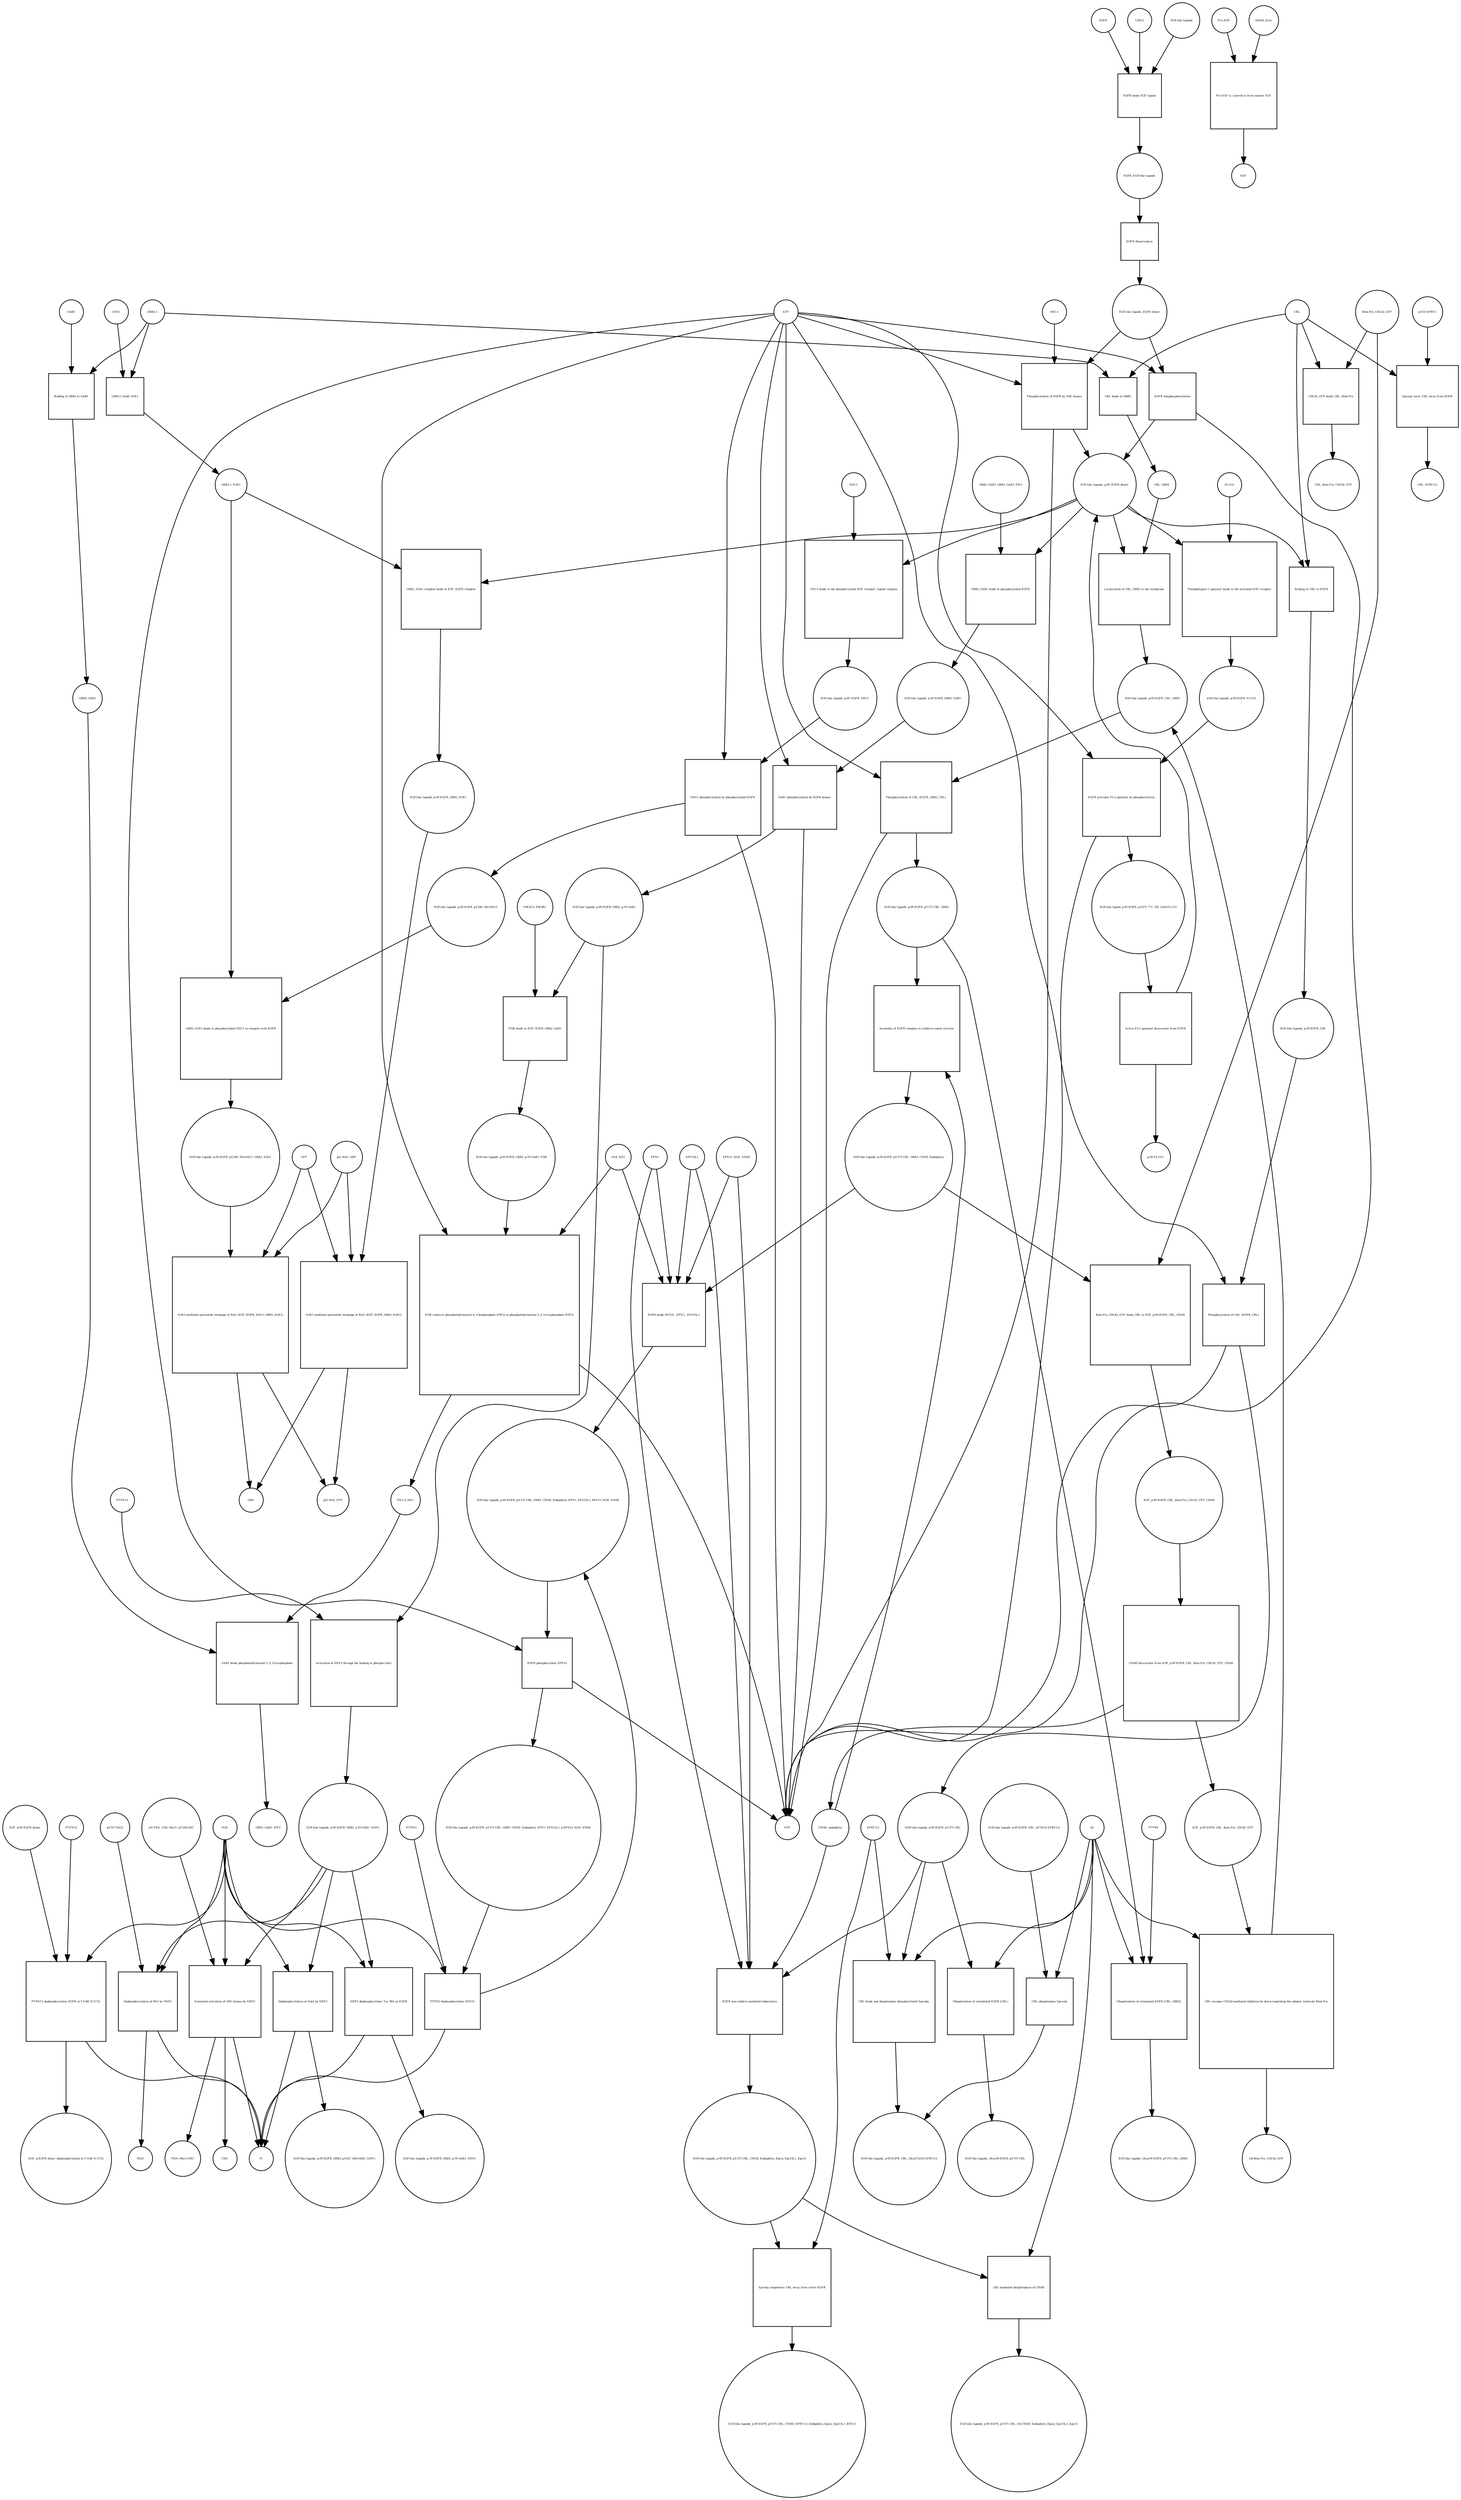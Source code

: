 strict digraph  {
"GRB2_SOS1 binds to phosphorylated SHC1 in complex with EGFR" [annotation="", bipartite=1, cls=association, fontsize=4, label="GRB2_SOS1 binds to phosphorylated SHC1 in complex with EGFR", shape=square];
"EGF-like ligands_p-6Y-EGFR_p-Y349_350-SHC1_GRB2_SOS1" [annotation="", bipartite=0, cls=complex, fontsize=4, label="EGF-like ligands_p-6Y-EGFR_p-Y349_350-SHC1_GRB2_SOS1", shape=circle];
"SOS1-mediated nucleotide exchange of RAS (EGF_EGFR_GRB2_SOS1)" [annotation="", bipartite=1, cls=process, fontsize=4, label="SOS1-mediated nucleotide exchange of RAS (EGF_EGFR_GRB2_SOS1)", shape=square];
GDP [annotation="", bipartite=0, cls="simple chemical", fontsize=4, label=GDP, shape=circle];
"CIN85 dissociates from EGF_p-6Y-EGFR_CBL_Beta-Pix_CDC42_GTP_CIN85" [annotation="", bipartite=1, cls=dissociation, fontsize=4, label="CIN85 dissociates from EGF_p-6Y-EGFR_CBL_Beta-Pix_CDC42_GTP_CIN85", shape=square];
"EGF_p-6Y-EGFR_CBL_Beta-Pix_CDC42_GTP" [annotation="", bipartite=0, cls=complex, fontsize=4, label="EGF_p-6Y-EGFR_CBL_Beta-Pix_CDC42_GTP", shape=circle];
"GRB2-1 binds SOS1" [annotation="", bipartite=1, cls=association, fontsize=4, label="GRB2-1 binds SOS1", shape=square];
"GRB2-1_SOS1" [annotation="", bipartite=0, cls=complex, fontsize=4, label="GRB2-1_SOS1", shape=circle];
H2O [annotation="", bipartite=0, cls="simple chemical", fontsize=4, label=H2O, shape=circle];
"Dephosphorylation of Gab1 by SHP2" [annotation="", bipartite=1, cls=process, fontsize=4, label="Dephosphorylation of Gab1 by SHP2", shape=square];
"GRB2_GAB1 binds to phosphorylated EGFR" [annotation="", bipartite=1, cls=association, fontsize=4, label="GRB2_GAB1 binds to phosphorylated EGFR", shape=square];
"EGF-like ligands_p-6Y-EGFR_GRB2_GAB1" [annotation="", bipartite=0, cls=complex, fontsize=4, label="EGF-like ligands_p-6Y-EGFR_GRB2_GAB1", shape=circle];
"EGFR phosphorylates EPS15" [annotation="", bipartite=1, cls=process, fontsize=4, label="EGFR phosphorylates EPS15", shape=square];
"EGF-like ligands_p-6Y-EGFR_p-Y371-CBL_GRB2_CIN85_Endophilin_EPN1_EPS15L1_p-EPS15_HGS_STAM" [annotation="", bipartite=0, cls=complex, fontsize=4, label="EGF-like ligands_p-6Y-EGFR_p-Y371-CBL_GRB2_CIN85_Endophilin_EPN1_EPS15L1_p-EPS15_HGS_STAM", shape=circle];
SHC1 [annotation="", bipartite=0, cls=macromolecule, fontsize=4, label=SHC1, shape=circle];
"SHC1 binds to the phosphorylated EGF receptor_ligand complex" [annotation="", bipartite=1, cls=association, fontsize=4, label="SHC1 binds to the phosphorylated EGF receptor_ligand complex", shape=square];
"EGF-like ligands_EGFR dimer" [annotation="", bipartite=0, cls=complex, fontsize=4, label="EGF-like ligands_EGFR dimer", shape=circle];
"EGFR autophosphorylation" [annotation="", bipartite=1, cls=process, fontsize=4, label="EGFR autophosphorylation", shape=square];
"SPRY1/2" [annotation="", bipartite=0, cls="unspecified entity", fontsize=4, label="SPRY1/2", shape=circle];
"CBL binds and ubiquitinates phosphorylated Sprouty" [annotation="", bipartite=1, cls=process, fontsize=4, label="CBL binds and ubiquitinates phosphorylated Sprouty", shape=square];
CBL [annotation="", bipartite=0, cls=macromolecule, fontsize=4, label=CBL, shape=circle];
"Sprouty lures CBL away from EGFR" [annotation="", bipartite=1, cls="omitted process", fontsize=4, label="Sprouty lures CBL away from EGFR", shape=square];
"EGF-like ligands_p-6Y EGFR dimer" [annotation="", bipartite=0, cls=complex, fontsize=4, label="EGF-like ligands_p-6Y EGFR dimer", shape=circle];
"Phospholipase C-gamma1 binds to the activated EGF receptor" [annotation="", bipartite=1, cls=association, fontsize=4, label="Phospholipase C-gamma1 binds to the activated EGF receptor", shape=square];
"Dephosphorylation of PAG by SHP2" [annotation="", bipartite=1, cls=process, fontsize=4, label="Dephosphorylation of PAG by SHP2", shape=square];
Pi [annotation="", bipartite=0, cls="simple chemical", fontsize=4, label=Pi, shape=circle];
"Beta-Pix_CDC42_GTP" [annotation="", bipartite=0, cls=complex, fontsize=4, label="Beta-Pix_CDC42_GTP", shape=circle];
"CDC42_GTP binds CBL_Beta-Pix" [annotation="", bipartite=1, cls=association, fontsize=4, label="CDC42_GTP binds CBL_Beta-Pix", shape=square];
"SOS1-mediated nucleotide exchange of RAS (EGF_EGFR_SHC1_GRB2_SOS1)" [annotation="", bipartite=1, cls=process, fontsize=4, label="SOS1-mediated nucleotide exchange of RAS (EGF_EGFR_SHC1_GRB2_SOS1)", shape=square];
"p21 RAS_GTP" [annotation="", bipartite=0, cls=complex, fontsize=4, label="p21 RAS_GTP", shape=circle];
"EGF-like ligands_p-6Y-EGFR_GRB2_p-5Y-GAB1_SHP2" [annotation="", bipartite=0, cls=complex, fontsize=4, label="EGF-like ligands_p-6Y-EGFR_GRB2_p-5Y-GAB1_SHP2", shape=circle];
EPS15_HGS_STAM [annotation="", bipartite=0, cls=complex, fontsize=4, label=EPS15_HGS_STAM, shape=circle];
"EGFR non-clathrin mediated endocytosis" [annotation="", bipartite=1, cls=association, fontsize=4, label="EGFR non-clathrin mediated endocytosis", shape=square];
Ub [annotation="", bipartite=0, cls="unspecified entity", fontsize=4, label=Ub, shape=circle];
"CBL ubiquitinates Sprouty" [annotation="", bipartite=1, cls=process, fontsize=4, label="CBL ubiquitinates Sprouty", shape=square];
"PI(4_5)P2" [annotation="", bipartite=0, cls="simple chemical", fontsize=4, label="PI(4_5)P2", shape=circle];
"PI3K converts phosphatidylinositol-4_5-bisphosphate (PIP2) to phosphatidylinositol-3_4_5-trisphosphate (PIP3)" [annotation="", bipartite=1, cls=process, fontsize=4, label="PI3K converts phosphatidylinositol-4_5-bisphosphate (PIP2) to phosphatidylinositol-3_4_5-trisphosphate (PIP3)", shape=square];
"EGF-like ligands_p-6Y-EGFR_CBL" [annotation="", bipartite=0, cls=complex, fontsize=4, label="EGF-like ligands_p-6Y-EGFR_CBL", shape=circle];
"Phosphorylation of CBL (EGFR_CBL)" [annotation="", bipartite=1, cls=process, fontsize=4, label="Phosphorylation of CBL (EGFR_CBL)", shape=square];
"EGF-like ligands_p-6Y-EGFR_PLCG1" [annotation="", bipartite=0, cls=complex, fontsize=4, label="EGF-like ligands_p-6Y-EGFR_PLCG1", shape=circle];
"EGFR activates PLC-gamma1 by phosphorylation" [annotation="", bipartite=1, cls=process, fontsize=4, label="EGFR activates PLC-gamma1 by phosphorylation", shape=square];
"EGF_p-6Y-EGFR dimer" [annotation="", bipartite=0, cls=complex, fontsize=4, label="EGF_p-6Y-EGFR dimer", shape=circle];
"PTPN12 dephosphorylates EGFR at Y1148 (Y1172)" [annotation="", bipartite=1, cls=process, fontsize=4, label="PTPN12 dephosphorylates EGFR at Y1148 (Y1172)", shape=square];
"Phosphorylation of EGFR by SRC kinase" [annotation="", bipartite=1, cls=process, fontsize=4, label="Phosphorylation of EGFR by SRC kinase", shape=square];
ADP [annotation="", bipartite=0, cls="simple chemical", fontsize=4, label=ADP, shape=circle];
"EGF-like ligands_p-6Y-EGFR_GRB2_SOS1" [annotation="", bipartite=0, cls=complex, fontsize=4, label="EGF-like ligands_p-6Y-EGFR_GRB2_SOS1", shape=circle];
"EGF-like ligands_p-6Y-EGFR_p-Y371-CBL" [annotation="", bipartite=0, cls=complex, fontsize=4, label="EGF-like ligands_p-6Y-EGFR_p-Y371-CBL", shape=circle];
"Ubiquitination of stimulated EGFR (CBL)" [annotation="", bipartite=1, cls=process, fontsize=4, label="Ubiquitination of stimulated EGFR (CBL)", shape=square];
PAG1 [annotation="", bipartite=0, cls=macromolecule, fontsize=4, label=PAG1, shape=circle];
"EGF-like ligands_p-6Y-EGFR_GRB2_p-5Y-GAB1" [annotation="", bipartite=0, cls=complex, fontsize=4, label="EGF-like ligands_p-6Y-EGFR_GRB2_p-5Y-GAB1", shape=circle];
"PI3K binds to EGF_EGFR_GRB2_GAB1" [annotation="", bipartite=1, cls=association, fontsize=4, label="PI3K binds to EGF_EGFR_GRB2_GAB1", shape=square];
ATP [annotation="", bipartite=0, cls="simple chemical", fontsize=4, label=ATP, shape=circle];
"Phosphorylation of CBL (EGFR_GRB2_CBL)" [annotation="", bipartite=1, cls=process, fontsize=4, label="Phosphorylation of CBL (EGFR_GRB2_CBL)", shape=square];
"PTPN3 dephosphorylates EPS15" [annotation="", bipartite=1, cls=process, fontsize=4, label="PTPN3 dephosphorylates EPS15", shape=square];
"Active PLC-gamma1 dissociates from EGFR" [annotation="", bipartite=1, cls=dissociation, fontsize=4, label="Active PLC-gamma1 dissociates from EGFR", shape=square];
"SHP2 dephosphorylates Tyr 992 on EGFR" [annotation="", bipartite=1, cls=process, fontsize=4, label="SHP2 dephosphorylates Tyr 992 on EGFR", shape=square];
"Ubiquitination of stimulated EGFR (CBL_GRB2)" [annotation="", bipartite=1, cls=process, fontsize=4, label="Ubiquitination of stimulated EGFR (CBL_GRB2)", shape=square];
"EGF-like ligands_Ub-p-6Y-EGFR_p-Y371-CBL_GRB2" [annotation="", bipartite=0, cls=complex, fontsize=4, label="EGF-like ligands_Ub-p-6Y-EGFR_p-Y371-CBL_GRB2", shape=circle];
"Activation of SHP2 through the binding to phospho-Gab1" [annotation="", bipartite=1, cls=association, fontsize=4, label="Activation of SHP2 through the binding to phospho-Gab1", shape=square];
"p-Y55-SPRY2" [annotation="", bipartite=0, cls=macromolecule, fontsize=4, label="p-Y55-SPRY2", shape=circle];
"SHC1 phosphorylation by phosphorylated EGFR" [annotation="", bipartite=1, cls=process, fontsize=4, label="SHC1 phosphorylation by phosphorylated EGFR", shape=square];
"p21 RAS_GDP" [annotation="", bipartite=0, cls=complex, fontsize=4, label="p21 RAS_GDP", shape=circle];
"EGF-like ligands_p-5Y-EGFR_GRB2_p-5Y-GAB1_SHP2" [annotation="", bipartite=0, cls=complex, fontsize=4, label="EGF-like ligands_p-5Y-EGFR_GRB2_p-5Y-GAB1_SHP2", shape=circle];
CIN85_endophilin [annotation="", bipartite=0, cls=complex, fontsize=4, label=CIN85_endophilin, shape=circle];
"EGF-like ligands_p-6Y-EGFR_p-Y371-CBL_GRB2_CIN85_Endophilin" [annotation="", bipartite=0, cls=complex, fontsize=4, label="EGF-like ligands_p-6Y-EGFR_p-Y371-CBL_GRB2_CIN85_Endophilin", shape=circle];
"Beta-Pix_CDC42_GTP binds CBL in EGF_p-6Y-EGFR_CBL_CIN85" [annotation="", bipartite=1, cls=association, fontsize=4, label="Beta-Pix_CDC42_GTP binds CBL in EGF_p-6Y-EGFR_CBL_CIN85", shape=square];
"CBL escapes CDC42-mediated inhibition by down-regulating the adaptor molecule Beta-Pix" [annotation="", bipartite=1, cls=process, fontsize=4, label="CBL escapes CDC42-mediated inhibition by down-regulating the adaptor molecule Beta-Pix", shape=square];
"EGF-like ligands_p-6Y-EGFR_GRB2_p-5Y-GAB1_PI3K" [annotation="", bipartite=0, cls=complex, fontsize=4, label="EGF-like ligands_p-6Y-EGFR_GRB2_p-5Y-GAB1_PI3K", shape=circle];
"Assembly of EGFR complex in clathrin-coated vesicles" [annotation="", bipartite=1, cls=association, fontsize=4, label="Assembly of EGFR complex in clathrin-coated vesicles", shape=square];
PTPN3 [annotation="", bipartite=0, cls=macromolecule, fontsize=4, label=PTPN3, shape=circle];
"EGF-like ligands_p-6Y-EGFR_p-Y371-CBL_GRB2" [annotation="", bipartite=0, cls=complex, fontsize=4, label="EGF-like ligands_p-6Y-EGFR_p-Y371-CBL_GRB2", shape=circle];
EGFR [annotation="", bipartite=0, cls=macromolecule, fontsize=4, label=EGFR, shape=circle];
"EGFR binds EGF ligand" [annotation="", bipartite=1, cls=association, fontsize=4, label="EGFR binds EGF ligand", shape=square];
GTP [annotation="", bipartite=0, cls="simple chemical", fontsize=4, label=GTP, shape=circle];
"EGFR_EGF-like ligands" [annotation="", bipartite=0, cls=complex, fontsize=4, label="EGFR_EGF-like ligands", shape=circle];
"EGFR dimerization" [annotation="", bipartite=1, cls=association, fontsize=4, label="EGFR dimerization", shape=square];
"Sustained activation of SRC kinase by SHP2" [annotation="", bipartite=1, cls=process, fontsize=4, label="Sustained activation of SRC kinase by SHP2", shape=square];
GRB2_GAB1_GRB2_GAB1_PIP3 [annotation="", bipartite=0, cls="unspecified entity", fontsize=4, label=GRB2_GAB1_GRB2_GAB1_PIP3, shape=circle];
"Binding of CBL to EGFR" [annotation="", bipartite=1, cls=association, fontsize=4, label="Binding of CBL to EGFR", shape=square];
"Ub-Beta-Pix_CDC42_GTP" [annotation="", bipartite=0, cls=complex, fontsize=4, label="Ub-Beta-Pix_CDC42_GTP", shape=circle];
"GRB2_SOS1 complex binds to EGF_EGFR complex" [annotation="", bipartite=1, cls=association, fontsize=4, label="GRB2_SOS1 complex binds to EGF_EGFR complex", shape=square];
"Binding of GRB2 to GAB1" [annotation="", bipartite=1, cls=association, fontsize=4, label="Binding of GRB2 to GAB1", shape=square];
GRB2_GAB1 [annotation="", bipartite=0, cls=complex, fontsize=4, label=GRB2_GAB1, shape=circle];
SOS1 [annotation="", bipartite=0, cls=macromolecule, fontsize=4, label=SOS1, shape=circle];
"GAB1 binds phosphatidylinositol-3_4_5-trisphosphate" [annotation="", bipartite=1, cls=association, fontsize=4, label="GAB1 binds phosphatidylinositol-3_4_5-trisphosphate", shape=square];
GRB2_GAB1_PIP3 [annotation="", bipartite=0, cls=complex, fontsize=4, label=GRB2_GAB1_PIP3, shape=circle];
"EGF-like ligands_p-6Y-EGFR_p-Y371-CBL_GRB2_CIN85_Endophilin_EPN1_EPS15L1_EPS15_HGS_STAM" [annotation="", bipartite=0, cls=complex, fontsize=4, label="EGF-like ligands_p-6Y-EGFR_p-Y371-CBL_GRB2_CIN85_Endophilin_EPN1_EPS15L1_EPS15_HGS_STAM", shape=circle];
PTPN11 [annotation="", bipartite=0, cls=macromolecule, fontsize=4, label=PTPN11, shape=circle];
"Sprouty sequesters CBL away from active EGFR" [annotation="", bipartite=1, cls=association, fontsize=4, label="Sprouty sequesters CBL away from active EGFR", shape=square];
PLCG1 [annotation="", bipartite=0, cls=macromolecule, fontsize=4, label=PLCG1, shape=circle];
"EGF-like ligands_p-6Y EGFR_SHC1" [annotation="", bipartite=0, cls=complex, fontsize=4, label="EGF-like ligands_p-6Y EGFR_SHC1", shape=circle];
EPS15L1 [annotation="", bipartite=0, cls=macromolecule, fontsize=4, label=EPS15L1, shape=circle];
"EGFR binds EPS15_ EPN1_ EPS15L1" [annotation="", bipartite=1, cls=association, fontsize=4, label="EGFR binds EPS15_ EPN1_ EPS15L1", shape=square];
EPN1 [annotation="", bipartite=0, cls=macromolecule, fontsize=4, label=EPN1, shape=circle];
"GAB1 phosphorylation by EGFR kinase" [annotation="", bipartite=1, cls=process, fontsize=4, label="GAB1 phosphorylation by EGFR kinase", shape=square];
"CBL-mediated ubiquitination of CIN85" [annotation="", bipartite=1, cls=process, fontsize=4, label="CBL-mediated ubiquitination of CIN85", shape=square];
"EGF-like ligands_p-6Y-EGFR_p-Y371-CBL_Ub-CIN85_Endophilin_Epsin_Eps15L1_Eps15" [annotation="", bipartite=0, cls=complex, fontsize=4, label="EGF-like ligands_p-6Y-EGFR_p-Y371-CBL_Ub-CIN85_Endophilin_Epsin_Eps15L1_Eps15", shape=circle];
"PI(3_4_5)P3" [annotation="", bipartite=0, cls="simple chemical", fontsize=4, label="PI(3_4_5)P3", shape=circle];
"EGF-like ligands_Ub-p-6Y-EGFR_p-Y371-CBL" [annotation="", bipartite=0, cls=complex, fontsize=4, label="EGF-like ligands_Ub-p-6Y-EGFR_p-Y371-CBL", shape=circle];
"p-Y317-PAG1" [annotation="", bipartite=0, cls=macromolecule, fontsize=4, label="p-Y317-PAG1", shape=circle];
"EGF-like ligands_p-6Y-EGFR_p-Y349_350-SHC1" [annotation="", bipartite=0, cls=complex, fontsize=4, label="EGF-like ligands_p-6Y-EGFR_p-Y349_350-SHC1", shape=circle];
"EGF_p-6Y-EGFR_CBL_Beta-Pix_CDC42_GTP_CIN85" [annotation="", bipartite=0, cls=complex, fontsize=4, label="EGF_p-6Y-EGFR_CBL_Beta-Pix_CDC42_GTP_CIN85", shape=circle];
"CBL_Beta-Pix_CDC42_GTP" [annotation="", bipartite=0, cls=complex, fontsize=4, label="CBL_Beta-Pix_CDC42_GTP", shape=circle];
"GRB2-1" [annotation="", bipartite=0, cls=macromolecule, fontsize=4, label="GRB2-1", shape=circle];
"CBL binds to GRB2" [annotation="", bipartite=1, cls=association, fontsize=4, label="CBL binds to GRB2", shape=square];
PTPN12 [annotation="", bipartite=0, cls=macromolecule, fontsize=4, label=PTPN12, shape=circle];
"EGF-like ligands_p-6Y-EGFR_p-Y371-CBL_CIN85_Endophilin_Epsin_Eps15L1_Eps15" [annotation="", bipartite=0, cls=complex, fontsize=4, label="EGF-like ligands_p-6Y-EGFR_p-Y371-CBL_CIN85_Endophilin_Epsin_Eps15L1_Eps15", shape=circle];
GAB1 [annotation="", bipartite=0, cls=macromolecule, fontsize=4, label=GAB1, shape=circle];
"EGF-like ligands_p-6Y-EGFR_CBL_p-Y53/55-SPRY1/2" [annotation="", bipartite=0, cls=complex, fontsize=4, label="EGF-like ligands_p-6Y-EGFR_CBL_p-Y53/55-SPRY1/2", shape=circle];
"Pro-EGF" [annotation="", bipartite=0, cls=macromolecule, fontsize=4, label="Pro-EGF", shape=circle];
"Pro-EGF is cleaved to form mature EGF" [annotation="", bipartite=1, cls=process, fontsize=4, label="Pro-EGF is cleaved to form mature EGF", shape=square];
"CBL_SPRY1/2" [annotation="", bipartite=0, cls=complex, fontsize=4, label="CBL_SPRY1/2", shape=circle];
"EGF-like ligand_p-6Y-EGFR_p-Y472_771_783_1254-PLCG1" [annotation="", bipartite=0, cls=complex, fontsize=4, label="EGF-like ligand_p-6Y-EGFR_p-Y472_771_783_1254-PLCG1", shape=circle];
EGF [annotation="", bipartite=0, cls=macromolecule, fontsize=4, label=EGF, shape=circle];
PIK3CA_PIK3R1 [annotation="", bipartite=0, cls=complex, fontsize=4, label=PIK3CA_PIK3R1, shape=circle];
CBL_GRB2 [annotation="", bipartite=0, cls=complex, fontsize=4, label=CBL_GRB2, shape=circle];
PTPRK [annotation="", bipartite=0, cls=macromolecule, fontsize=4, label=PTPRK, shape=circle];
"Localization of CBL_GRB2 to the membrane" [annotation="", bipartite=1, cls=association, fontsize=4, label="Localization of CBL_GRB2 to the membrane", shape=square];
"EGF-like ligands_p-6Y-EGFR_p-Y371-CBL_CIN85_SPRY1/2_Endophilin_Epsin_Eps15L1_EPS15" [annotation="", bipartite=0, cls=complex, fontsize=4, label="EGF-like ligands_p-6Y-EGFR_p-Y371-CBL_CIN85_SPRY1/2_Endophilin_Epsin_Eps15L1_EPS15", shape=circle];
"p-Y-PXN_CSK_MyrG_p-Y530-SRC" [annotation="", bipartite=0, cls=complex, fontsize=4, label="p-Y-PXN_CSK_MyrG_p-Y530-SRC", shape=circle];
CSK [annotation="", bipartite=0, cls=macromolecule, fontsize=4, label=CSK, shape=circle];
"EGF-like ligands_p-6Y-EGFR_CBL_GRB2" [annotation="", bipartite=0, cls=complex, fontsize=4, label="EGF-like ligands_p-6Y-EGFR_CBL_GRB2", shape=circle];
"EGF-like ligands_p-6Y-EGFR_CBL_Ub-p-Y53/55-SPRY1/2" [annotation="", bipartite=0, cls=complex, fontsize=4, label="EGF-like ligands_p-6Y-EGFR_CBL_Ub-p-Y53/55-SPRY1/2", shape=circle];
"ADAM_Zn2+" [annotation="", bipartite=0, cls=complex, fontsize=4, label="ADAM_Zn2+", shape=circle];
"SRC-1" [annotation="", bipartite=0, cls=macromolecule, fontsize=4, label="SRC-1", shape=circle];
LRIG1 [annotation="", bipartite=0, cls=macromolecule, fontsize=4, label=LRIG1, shape=circle];
"EGF-like ligands" [annotation="", bipartite=0, cls="unspecified entity", fontsize=4, label="EGF-like ligands", shape=circle];
"p-4Y-PLCG1" [annotation="", bipartite=0, cls=macromolecule, fontsize=4, label="p-4Y-PLCG1", shape=circle];
"EGF-like ligands_p-6Y-EGFR_GRB2_p-Y627_659-GAB1_SHP2" [annotation="", bipartite=0, cls=complex, fontsize=4, label="EGF-like ligands_p-6Y-EGFR_GRB2_p-Y627_659-GAB1_SHP2", shape=circle];
"EGF_p-EGFR dimer dephosphorylated at Y1148 (Y1172)" [annotation="", bipartite=0, cls=complex, fontsize=4, label="EGF_p-EGFR dimer dephosphorylated at Y1148 (Y1172)", shape=circle];
"PXN_MyrG-SRC" [annotation="", bipartite=0, cls=complex, fontsize=4, label="PXN_MyrG-SRC", shape=circle];
"GRB2_SOS1 binds to phosphorylated SHC1 in complex with EGFR" -> "EGF-like ligands_p-6Y-EGFR_p-Y349_350-SHC1_GRB2_SOS1"  [annotation="", interaction_type=production];
"EGF-like ligands_p-6Y-EGFR_p-Y349_350-SHC1_GRB2_SOS1" -> "SOS1-mediated nucleotide exchange of RAS (EGF_EGFR_SHC1_GRB2_SOS1)"  [annotation="", interaction_type=catalysis];
"SOS1-mediated nucleotide exchange of RAS (EGF_EGFR_GRB2_SOS1)" -> GDP  [annotation="", interaction_type=production];
"SOS1-mediated nucleotide exchange of RAS (EGF_EGFR_GRB2_SOS1)" -> "p21 RAS_GTP"  [annotation="", interaction_type=production];
"CIN85 dissociates from EGF_p-6Y-EGFR_CBL_Beta-Pix_CDC42_GTP_CIN85" -> "EGF_p-6Y-EGFR_CBL_Beta-Pix_CDC42_GTP"  [annotation="", interaction_type=production];
"CIN85 dissociates from EGF_p-6Y-EGFR_CBL_Beta-Pix_CDC42_GTP_CIN85" -> CIN85_endophilin  [annotation="", interaction_type=production];
"EGF_p-6Y-EGFR_CBL_Beta-Pix_CDC42_GTP" -> "CBL escapes CDC42-mediated inhibition by down-regulating the adaptor molecule Beta-Pix"  [annotation="", interaction_type=catalysis];
"GRB2-1 binds SOS1" -> "GRB2-1_SOS1"  [annotation="", interaction_type=production];
"GRB2-1_SOS1" -> "GRB2_SOS1 complex binds to EGF_EGFR complex"  [annotation="", interaction_type=consumption];
"GRB2-1_SOS1" -> "GRB2_SOS1 binds to phosphorylated SHC1 in complex with EGFR"  [annotation="", interaction_type=consumption];
H2O -> "Dephosphorylation of Gab1 by SHP2"  [annotation="", interaction_type=consumption];
H2O -> "PTPN3 dephosphorylates EPS15"  [annotation="", interaction_type=consumption];
H2O -> "PTPN12 dephosphorylates EGFR at Y1148 (Y1172)"  [annotation="", interaction_type=consumption];
H2O -> "Sustained activation of SRC kinase by SHP2"  [annotation="", interaction_type=consumption];
H2O -> "Dephosphorylation of PAG by SHP2"  [annotation="", interaction_type=consumption];
H2O -> "SHP2 dephosphorylates Tyr 992 on EGFR"  [annotation="", interaction_type=consumption];
"Dephosphorylation of Gab1 by SHP2" -> Pi  [annotation="", interaction_type=production];
"Dephosphorylation of Gab1 by SHP2" -> "EGF-like ligands_p-6Y-EGFR_GRB2_p-Y627_659-GAB1_SHP2"  [annotation="", interaction_type=production];
"GRB2_GAB1 binds to phosphorylated EGFR" -> "EGF-like ligands_p-6Y-EGFR_GRB2_GAB1"  [annotation="", interaction_type=production];
"EGF-like ligands_p-6Y-EGFR_GRB2_GAB1" -> "GAB1 phosphorylation by EGFR kinase"  [annotation="", interaction_type=catalysis];
"EGFR phosphorylates EPS15" -> "EGF-like ligands_p-6Y-EGFR_p-Y371-CBL_GRB2_CIN85_Endophilin_EPN1_EPS15L1_p-EPS15_HGS_STAM"  [annotation="", interaction_type=production];
"EGFR phosphorylates EPS15" -> ADP  [annotation="", interaction_type=production];
"EGF-like ligands_p-6Y-EGFR_p-Y371-CBL_GRB2_CIN85_Endophilin_EPN1_EPS15L1_p-EPS15_HGS_STAM" -> "PTPN3 dephosphorylates EPS15"  [annotation="", interaction_type=consumption];
SHC1 -> "SHC1 binds to the phosphorylated EGF receptor_ligand complex"  [annotation="", interaction_type=consumption];
"SHC1 binds to the phosphorylated EGF receptor_ligand complex" -> "EGF-like ligands_p-6Y EGFR_SHC1"  [annotation="", interaction_type=production];
"EGF-like ligands_EGFR dimer" -> "EGFR autophosphorylation"  [annotation="", interaction_type=catalysis];
"EGF-like ligands_EGFR dimer" -> "Phosphorylation of EGFR by SRC kinase"  [annotation="", interaction_type=consumption];
"EGFR autophosphorylation" -> ADP  [annotation="", interaction_type=production];
"EGFR autophosphorylation" -> "EGF-like ligands_p-6Y EGFR dimer"  [annotation="", interaction_type=production];
"SPRY1/2" -> "CBL binds and ubiquitinates phosphorylated Sprouty"  [annotation="", interaction_type=consumption];
"SPRY1/2" -> "Sprouty sequesters CBL away from active EGFR"  [annotation="", interaction_type=consumption];
"CBL binds and ubiquitinates phosphorylated Sprouty" -> "EGF-like ligands_p-6Y-EGFR_CBL_Ub-p-Y53/55-SPRY1/2"  [annotation="", interaction_type=production];
CBL -> "Sprouty lures CBL away from EGFR"  [annotation="", interaction_type=consumption];
CBL -> "CDC42_GTP binds CBL_Beta-Pix"  [annotation="", interaction_type=consumption];
CBL -> "CBL binds to GRB2"  [annotation="", interaction_type=consumption];
CBL -> "Binding of CBL to EGFR"  [annotation="", interaction_type=consumption];
"Sprouty lures CBL away from EGFR" -> "CBL_SPRY1/2"  [annotation="", interaction_type=production];
"EGF-like ligands_p-6Y EGFR dimer" -> "Phospholipase C-gamma1 binds to the activated EGF receptor"  [annotation="", interaction_type=consumption];
"EGF-like ligands_p-6Y EGFR dimer" -> "GRB2_GAB1 binds to phosphorylated EGFR"  [annotation="", interaction_type=consumption];
"EGF-like ligands_p-6Y EGFR dimer" -> "SHC1 binds to the phosphorylated EGF receptor_ligand complex"  [annotation="", interaction_type=consumption];
"EGF-like ligands_p-6Y EGFR dimer" -> "Binding of CBL to EGFR"  [annotation="", interaction_type=consumption];
"EGF-like ligands_p-6Y EGFR dimer" -> "GRB2_SOS1 complex binds to EGF_EGFR complex"  [annotation="", interaction_type=consumption];
"EGF-like ligands_p-6Y EGFR dimer" -> "Localization of CBL_GRB2 to the membrane"  [annotation="", interaction_type=consumption];
"Phospholipase C-gamma1 binds to the activated EGF receptor" -> "EGF-like ligands_p-6Y-EGFR_PLCG1"  [annotation="", interaction_type=production];
"Dephosphorylation of PAG by SHP2" -> Pi  [annotation="", interaction_type=production];
"Dephosphorylation of PAG by SHP2" -> PAG1  [annotation="", interaction_type=production];
"Beta-Pix_CDC42_GTP" -> "CDC42_GTP binds CBL_Beta-Pix"  [annotation="", interaction_type=consumption];
"Beta-Pix_CDC42_GTP" -> "Beta-Pix_CDC42_GTP binds CBL in EGF_p-6Y-EGFR_CBL_CIN85"  [annotation="", interaction_type=consumption];
"CDC42_GTP binds CBL_Beta-Pix" -> "CBL_Beta-Pix_CDC42_GTP"  [annotation="", interaction_type=production];
"SOS1-mediated nucleotide exchange of RAS (EGF_EGFR_SHC1_GRB2_SOS1)" -> "p21 RAS_GTP"  [annotation="", interaction_type=production];
"SOS1-mediated nucleotide exchange of RAS (EGF_EGFR_SHC1_GRB2_SOS1)" -> GDP  [annotation="", interaction_type=production];
"EGF-like ligands_p-6Y-EGFR_GRB2_p-5Y-GAB1_SHP2" -> "Dephosphorylation of Gab1 by SHP2"  [annotation="", interaction_type=consumption];
"EGF-like ligands_p-6Y-EGFR_GRB2_p-5Y-GAB1_SHP2" -> "SHP2 dephosphorylates Tyr 992 on EGFR"  [annotation="", interaction_type=catalysis];
"EGF-like ligands_p-6Y-EGFR_GRB2_p-5Y-GAB1_SHP2" -> "Sustained activation of SRC kinase by SHP2"  [annotation="", interaction_type=catalysis];
"EGF-like ligands_p-6Y-EGFR_GRB2_p-5Y-GAB1_SHP2" -> "Dephosphorylation of PAG by SHP2"  [annotation="", interaction_type=catalysis];
EPS15_HGS_STAM -> "EGFR non-clathrin mediated endocytosis"  [annotation="", interaction_type=consumption];
EPS15_HGS_STAM -> "EGFR binds EPS15_ EPN1_ EPS15L1"  [annotation="", interaction_type=consumption];
"EGFR non-clathrin mediated endocytosis" -> "EGF-like ligands_p-6Y-EGFR_p-Y371-CBL_CIN85_Endophilin_Epsin_Eps15L1_Eps15"  [annotation="", interaction_type=production];
Ub -> "CBL ubiquitinates Sprouty"  [annotation="", interaction_type=consumption];
Ub -> "CBL escapes CDC42-mediated inhibition by down-regulating the adaptor molecule Beta-Pix"  [annotation="", interaction_type=consumption];
Ub -> "Ubiquitination of stimulated EGFR (CBL)"  [annotation="", interaction_type=consumption];
Ub -> "Ubiquitination of stimulated EGFR (CBL_GRB2)"  [annotation="", interaction_type=consumption];
Ub -> "CBL binds and ubiquitinates phosphorylated Sprouty"  [annotation="", interaction_type=consumption];
Ub -> "CBL-mediated ubiquitination of CIN85"  [annotation="", interaction_type=consumption];
"CBL ubiquitinates Sprouty" -> "EGF-like ligands_p-6Y-EGFR_CBL_Ub-p-Y53/55-SPRY1/2"  [annotation="", interaction_type=production];
"PI(4_5)P2" -> "PI3K converts phosphatidylinositol-4_5-bisphosphate (PIP2) to phosphatidylinositol-3_4_5-trisphosphate (PIP3)"  [annotation="", interaction_type=consumption];
"PI(4_5)P2" -> "EGFR binds EPS15_ EPN1_ EPS15L1"  [annotation="", interaction_type=consumption];
"PI3K converts phosphatidylinositol-4_5-bisphosphate (PIP2) to phosphatidylinositol-3_4_5-trisphosphate (PIP3)" -> ADP  [annotation="", interaction_type=production];
"PI3K converts phosphatidylinositol-4_5-bisphosphate (PIP2) to phosphatidylinositol-3_4_5-trisphosphate (PIP3)" -> "PI(3_4_5)P3"  [annotation="", interaction_type=production];
"EGF-like ligands_p-6Y-EGFR_CBL" -> "Phosphorylation of CBL (EGFR_CBL)"  [annotation="", interaction_type=catalysis];
"Phosphorylation of CBL (EGFR_CBL)" -> "EGF-like ligands_p-6Y-EGFR_p-Y371-CBL"  [annotation="", interaction_type=production];
"Phosphorylation of CBL (EGFR_CBL)" -> ADP  [annotation="", interaction_type=production];
"EGF-like ligands_p-6Y-EGFR_PLCG1" -> "EGFR activates PLC-gamma1 by phosphorylation"  [annotation="", interaction_type=catalysis];
"EGFR activates PLC-gamma1 by phosphorylation" -> ADP  [annotation="", interaction_type=production];
"EGFR activates PLC-gamma1 by phosphorylation" -> "EGF-like ligand_p-6Y-EGFR_p-Y472_771_783_1254-PLCG1"  [annotation="", interaction_type=production];
"EGF_p-6Y-EGFR dimer" -> "PTPN12 dephosphorylates EGFR at Y1148 (Y1172)"  [annotation="", interaction_type=consumption];
"PTPN12 dephosphorylates EGFR at Y1148 (Y1172)" -> Pi  [annotation="", interaction_type=production];
"PTPN12 dephosphorylates EGFR at Y1148 (Y1172)" -> "EGF_p-EGFR dimer dephosphorylated at Y1148 (Y1172)"  [annotation="", interaction_type=production];
"Phosphorylation of EGFR by SRC kinase" -> ADP  [annotation="", interaction_type=production];
"Phosphorylation of EGFR by SRC kinase" -> "EGF-like ligands_p-6Y EGFR dimer"  [annotation="", interaction_type=production];
"EGF-like ligands_p-6Y-EGFR_GRB2_SOS1" -> "SOS1-mediated nucleotide exchange of RAS (EGF_EGFR_GRB2_SOS1)"  [annotation="", interaction_type=catalysis];
"EGF-like ligands_p-6Y-EGFR_p-Y371-CBL" -> "Ubiquitination of stimulated EGFR (CBL)"  [annotation="", interaction_type=consumption];
"EGF-like ligands_p-6Y-EGFR_p-Y371-CBL" -> "CBL binds and ubiquitinates phosphorylated Sprouty"  [annotation="", interaction_type=catalysis];
"EGF-like ligands_p-6Y-EGFR_p-Y371-CBL" -> "EGFR non-clathrin mediated endocytosis"  [annotation="", interaction_type=consumption];
"Ubiquitination of stimulated EGFR (CBL)" -> "EGF-like ligands_Ub-p-6Y-EGFR_p-Y371-CBL"  [annotation="", interaction_type=production];
"EGF-like ligands_p-6Y-EGFR_GRB2_p-5Y-GAB1" -> "PI3K binds to EGF_EGFR_GRB2_GAB1"  [annotation="", interaction_type=consumption];
"EGF-like ligands_p-6Y-EGFR_GRB2_p-5Y-GAB1" -> "Activation of SHP2 through the binding to phospho-Gab1"  [annotation="", interaction_type=consumption];
"PI3K binds to EGF_EGFR_GRB2_GAB1" -> "EGF-like ligands_p-6Y-EGFR_GRB2_p-5Y-GAB1_PI3K"  [annotation="", interaction_type=production];
ATP -> "EGFR activates PLC-gamma1 by phosphorylation"  [annotation="", interaction_type=consumption];
ATP -> "Phosphorylation of CBL (EGFR_GRB2_CBL)"  [annotation="", interaction_type=consumption];
ATP -> "EGFR autophosphorylation"  [annotation="", interaction_type=consumption];
ATP -> "Phosphorylation of CBL (EGFR_CBL)"  [annotation="", interaction_type=consumption];
ATP -> "GAB1 phosphorylation by EGFR kinase"  [annotation="", interaction_type=consumption];
ATP -> "PI3K converts phosphatidylinositol-4_5-bisphosphate (PIP2) to phosphatidylinositol-3_4_5-trisphosphate (PIP3)"  [annotation="", interaction_type=consumption];
ATP -> "Phosphorylation of EGFR by SRC kinase"  [annotation="", interaction_type=consumption];
ATP -> "EGFR phosphorylates EPS15"  [annotation="", interaction_type=consumption];
ATP -> "SHC1 phosphorylation by phosphorylated EGFR"  [annotation="", interaction_type=consumption];
"Phosphorylation of CBL (EGFR_GRB2_CBL)" -> ADP  [annotation="", interaction_type=production];
"Phosphorylation of CBL (EGFR_GRB2_CBL)" -> "EGF-like ligands_p-6Y-EGFR_p-Y371-CBL_GRB2"  [annotation="", interaction_type=production];
"PTPN3 dephosphorylates EPS15" -> "EGF-like ligands_p-6Y-EGFR_p-Y371-CBL_GRB2_CIN85_Endophilin_EPN1_EPS15L1_EPS15_HGS_STAM"  [annotation="", interaction_type=production];
"PTPN3 dephosphorylates EPS15" -> Pi  [annotation="", interaction_type=production];
"Active PLC-gamma1 dissociates from EGFR" -> "EGF-like ligands_p-6Y EGFR dimer"  [annotation="", interaction_type=production];
"Active PLC-gamma1 dissociates from EGFR" -> "p-4Y-PLCG1"  [annotation="", interaction_type=production];
"SHP2 dephosphorylates Tyr 992 on EGFR" -> "EGF-like ligands_p-5Y-EGFR_GRB2_p-5Y-GAB1_SHP2"  [annotation="", interaction_type=production];
"SHP2 dephosphorylates Tyr 992 on EGFR" -> Pi  [annotation="", interaction_type=production];
"Ubiquitination of stimulated EGFR (CBL_GRB2)" -> "EGF-like ligands_Ub-p-6Y-EGFR_p-Y371-CBL_GRB2"  [annotation="", interaction_type=production];
"Activation of SHP2 through the binding to phospho-Gab1" -> "EGF-like ligands_p-6Y-EGFR_GRB2_p-5Y-GAB1_SHP2"  [annotation="", interaction_type=production];
"p-Y55-SPRY2" -> "Sprouty lures CBL away from EGFR"  [annotation="", interaction_type=consumption];
"SHC1 phosphorylation by phosphorylated EGFR" -> ADP  [annotation="", interaction_type=production];
"SHC1 phosphorylation by phosphorylated EGFR" -> "EGF-like ligands_p-6Y-EGFR_p-Y349_350-SHC1"  [annotation="", interaction_type=production];
"p21 RAS_GDP" -> "SOS1-mediated nucleotide exchange of RAS (EGF_EGFR_SHC1_GRB2_SOS1)"  [annotation="", interaction_type=consumption];
"p21 RAS_GDP" -> "SOS1-mediated nucleotide exchange of RAS (EGF_EGFR_GRB2_SOS1)"  [annotation="", interaction_type=consumption];
CIN85_endophilin -> "EGFR non-clathrin mediated endocytosis"  [annotation="", interaction_type=consumption];
CIN85_endophilin -> "Assembly of EGFR complex in clathrin-coated vesicles"  [annotation="", interaction_type=consumption];
"EGF-like ligands_p-6Y-EGFR_p-Y371-CBL_GRB2_CIN85_Endophilin" -> "Beta-Pix_CDC42_GTP binds CBL in EGF_p-6Y-EGFR_CBL_CIN85"  [annotation="", interaction_type=consumption];
"EGF-like ligands_p-6Y-EGFR_p-Y371-CBL_GRB2_CIN85_Endophilin" -> "EGFR binds EPS15_ EPN1_ EPS15L1"  [annotation="", interaction_type=consumption];
"Beta-Pix_CDC42_GTP binds CBL in EGF_p-6Y-EGFR_CBL_CIN85" -> "EGF_p-6Y-EGFR_CBL_Beta-Pix_CDC42_GTP_CIN85"  [annotation="", interaction_type=production];
"CBL escapes CDC42-mediated inhibition by down-regulating the adaptor molecule Beta-Pix" -> "Ub-Beta-Pix_CDC42_GTP"  [annotation="", interaction_type=production];
"CBL escapes CDC42-mediated inhibition by down-regulating the adaptor molecule Beta-Pix" -> "EGF-like ligands_p-6Y-EGFR_CBL_GRB2"  [annotation="", interaction_type=production];
"EGF-like ligands_p-6Y-EGFR_GRB2_p-5Y-GAB1_PI3K" -> "PI3K converts phosphatidylinositol-4_5-bisphosphate (PIP2) to phosphatidylinositol-3_4_5-trisphosphate (PIP3)"  [annotation="", interaction_type=catalysis];
"Assembly of EGFR complex in clathrin-coated vesicles" -> "EGF-like ligands_p-6Y-EGFR_p-Y371-CBL_GRB2_CIN85_Endophilin"  [annotation="", interaction_type=production];
PTPN3 -> "PTPN3 dephosphorylates EPS15"  [annotation="", interaction_type=catalysis];
"EGF-like ligands_p-6Y-EGFR_p-Y371-CBL_GRB2" -> "Ubiquitination of stimulated EGFR (CBL_GRB2)"  [annotation="", interaction_type=consumption];
"EGF-like ligands_p-6Y-EGFR_p-Y371-CBL_GRB2" -> "Assembly of EGFR complex in clathrin-coated vesicles"  [annotation="", interaction_type=consumption];
EGFR -> "EGFR binds EGF ligand"  [annotation="", interaction_type=consumption];
"EGFR binds EGF ligand" -> "EGFR_EGF-like ligands"  [annotation="", interaction_type=production];
GTP -> "SOS1-mediated nucleotide exchange of RAS (EGF_EGFR_GRB2_SOS1)"  [annotation="", interaction_type=consumption];
GTP -> "SOS1-mediated nucleotide exchange of RAS (EGF_EGFR_SHC1_GRB2_SOS1)"  [annotation="", interaction_type=consumption];
"EGFR_EGF-like ligands" -> "EGFR dimerization"  [annotation="", interaction_type=consumption];
"EGFR dimerization" -> "EGF-like ligands_EGFR dimer"  [annotation="", interaction_type=production];
"Sustained activation of SRC kinase by SHP2" -> CSK  [annotation="", interaction_type=production];
"Sustained activation of SRC kinase by SHP2" -> Pi  [annotation="", interaction_type=production];
"Sustained activation of SRC kinase by SHP2" -> "PXN_MyrG-SRC"  [annotation="", interaction_type=production];
GRB2_GAB1_GRB2_GAB1_PIP3 -> "GRB2_GAB1 binds to phosphorylated EGFR"  [annotation="", interaction_type=consumption];
"Binding of CBL to EGFR" -> "EGF-like ligands_p-6Y-EGFR_CBL"  [annotation="", interaction_type=production];
"GRB2_SOS1 complex binds to EGF_EGFR complex" -> "EGF-like ligands_p-6Y-EGFR_GRB2_SOS1"  [annotation="", interaction_type=production];
"Binding of GRB2 to GAB1" -> GRB2_GAB1  [annotation="", interaction_type=production];
GRB2_GAB1 -> "GAB1 binds phosphatidylinositol-3_4_5-trisphosphate"  [annotation="", interaction_type=consumption];
SOS1 -> "GRB2-1 binds SOS1"  [annotation="", interaction_type=consumption];
"GAB1 binds phosphatidylinositol-3_4_5-trisphosphate" -> GRB2_GAB1_PIP3  [annotation="", interaction_type=production];
"EGF-like ligands_p-6Y-EGFR_p-Y371-CBL_GRB2_CIN85_Endophilin_EPN1_EPS15L1_EPS15_HGS_STAM" -> "EGFR phosphorylates EPS15"  [annotation="", interaction_type=catalysis];
PTPN11 -> "Activation of SHP2 through the binding to phospho-Gab1"  [annotation="", interaction_type=consumption];
"Sprouty sequesters CBL away from active EGFR" -> "EGF-like ligands_p-6Y-EGFR_p-Y371-CBL_CIN85_SPRY1/2_Endophilin_Epsin_Eps15L1_EPS15"  [annotation="", interaction_type=production];
PLCG1 -> "Phospholipase C-gamma1 binds to the activated EGF receptor"  [annotation="", interaction_type=consumption];
"EGF-like ligands_p-6Y EGFR_SHC1" -> "SHC1 phosphorylation by phosphorylated EGFR"  [annotation="", interaction_type=catalysis];
EPS15L1 -> "EGFR binds EPS15_ EPN1_ EPS15L1"  [annotation="", interaction_type=consumption];
EPS15L1 -> "EGFR non-clathrin mediated endocytosis"  [annotation="", interaction_type=consumption];
"EGFR binds EPS15_ EPN1_ EPS15L1" -> "EGF-like ligands_p-6Y-EGFR_p-Y371-CBL_GRB2_CIN85_Endophilin_EPN1_EPS15L1_EPS15_HGS_STAM"  [annotation="", interaction_type=production];
EPN1 -> "EGFR binds EPS15_ EPN1_ EPS15L1"  [annotation="", interaction_type=consumption];
EPN1 -> "EGFR non-clathrin mediated endocytosis"  [annotation="", interaction_type=consumption];
"GAB1 phosphorylation by EGFR kinase" -> "EGF-like ligands_p-6Y-EGFR_GRB2_p-5Y-GAB1"  [annotation="", interaction_type=production];
"GAB1 phosphorylation by EGFR kinase" -> ADP  [annotation="", interaction_type=production];
"CBL-mediated ubiquitination of CIN85" -> "EGF-like ligands_p-6Y-EGFR_p-Y371-CBL_Ub-CIN85_Endophilin_Epsin_Eps15L1_Eps15"  [annotation="", interaction_type=production];
"PI(3_4_5)P3" -> "GAB1 binds phosphatidylinositol-3_4_5-trisphosphate"  [annotation="", interaction_type=consumption];
"p-Y317-PAG1" -> "Dephosphorylation of PAG by SHP2"  [annotation="", interaction_type=consumption];
"EGF-like ligands_p-6Y-EGFR_p-Y349_350-SHC1" -> "GRB2_SOS1 binds to phosphorylated SHC1 in complex with EGFR"  [annotation="", interaction_type=consumption];
"EGF_p-6Y-EGFR_CBL_Beta-Pix_CDC42_GTP_CIN85" -> "CIN85 dissociates from EGF_p-6Y-EGFR_CBL_Beta-Pix_CDC42_GTP_CIN85"  [annotation="", interaction_type=consumption];
"GRB2-1" -> "CBL binds to GRB2"  [annotation="", interaction_type=consumption];
"GRB2-1" -> "Binding of GRB2 to GAB1"  [annotation="", interaction_type=consumption];
"GRB2-1" -> "GRB2-1 binds SOS1"  [annotation="", interaction_type=consumption];
"CBL binds to GRB2" -> CBL_GRB2  [annotation="", interaction_type=production];
PTPN12 -> "PTPN12 dephosphorylates EGFR at Y1148 (Y1172)"  [annotation="", interaction_type=catalysis];
"EGF-like ligands_p-6Y-EGFR_p-Y371-CBL_CIN85_Endophilin_Epsin_Eps15L1_Eps15" -> "CBL-mediated ubiquitination of CIN85"  [annotation="", interaction_type=catalysis];
"EGF-like ligands_p-6Y-EGFR_p-Y371-CBL_CIN85_Endophilin_Epsin_Eps15L1_Eps15" -> "Sprouty sequesters CBL away from active EGFR"  [annotation="", interaction_type=consumption];
GAB1 -> "Binding of GRB2 to GAB1"  [annotation="", interaction_type=consumption];
"EGF-like ligands_p-6Y-EGFR_CBL_p-Y53/55-SPRY1/2" -> "CBL ubiquitinates Sprouty"  [annotation="", interaction_type=consumption];
"Pro-EGF" -> "Pro-EGF is cleaved to form mature EGF"  [annotation="", interaction_type=consumption];
"Pro-EGF is cleaved to form mature EGF" -> EGF  [annotation="", interaction_type=production];
"EGF-like ligand_p-6Y-EGFR_p-Y472_771_783_1254-PLCG1" -> "Active PLC-gamma1 dissociates from EGFR"  [annotation="", interaction_type=consumption];
PIK3CA_PIK3R1 -> "PI3K binds to EGF_EGFR_GRB2_GAB1"  [annotation="", interaction_type=consumption];
CBL_GRB2 -> "Localization of CBL_GRB2 to the membrane"  [annotation="", interaction_type=consumption];
PTPRK -> "Ubiquitination of stimulated EGFR (CBL_GRB2)"  [annotation="", interaction_type=inhibition];
"Localization of CBL_GRB2 to the membrane" -> "EGF-like ligands_p-6Y-EGFR_CBL_GRB2"  [annotation="", interaction_type=production];
"p-Y-PXN_CSK_MyrG_p-Y530-SRC" -> "Sustained activation of SRC kinase by SHP2"  [annotation="", interaction_type=consumption];
"EGF-like ligands_p-6Y-EGFR_CBL_GRB2" -> "Phosphorylation of CBL (EGFR_GRB2_CBL)"  [annotation="", interaction_type=catalysis];
"ADAM_Zn2+" -> "Pro-EGF is cleaved to form mature EGF"  [annotation="", interaction_type=catalysis];
"SRC-1" -> "Phosphorylation of EGFR by SRC kinase"  [annotation="", interaction_type=catalysis];
LRIG1 -> "EGFR binds EGF ligand"  [annotation="", interaction_type=inhibition];
"EGF-like ligands" -> "EGFR binds EGF ligand"  [annotation="", interaction_type=consumption];
}
